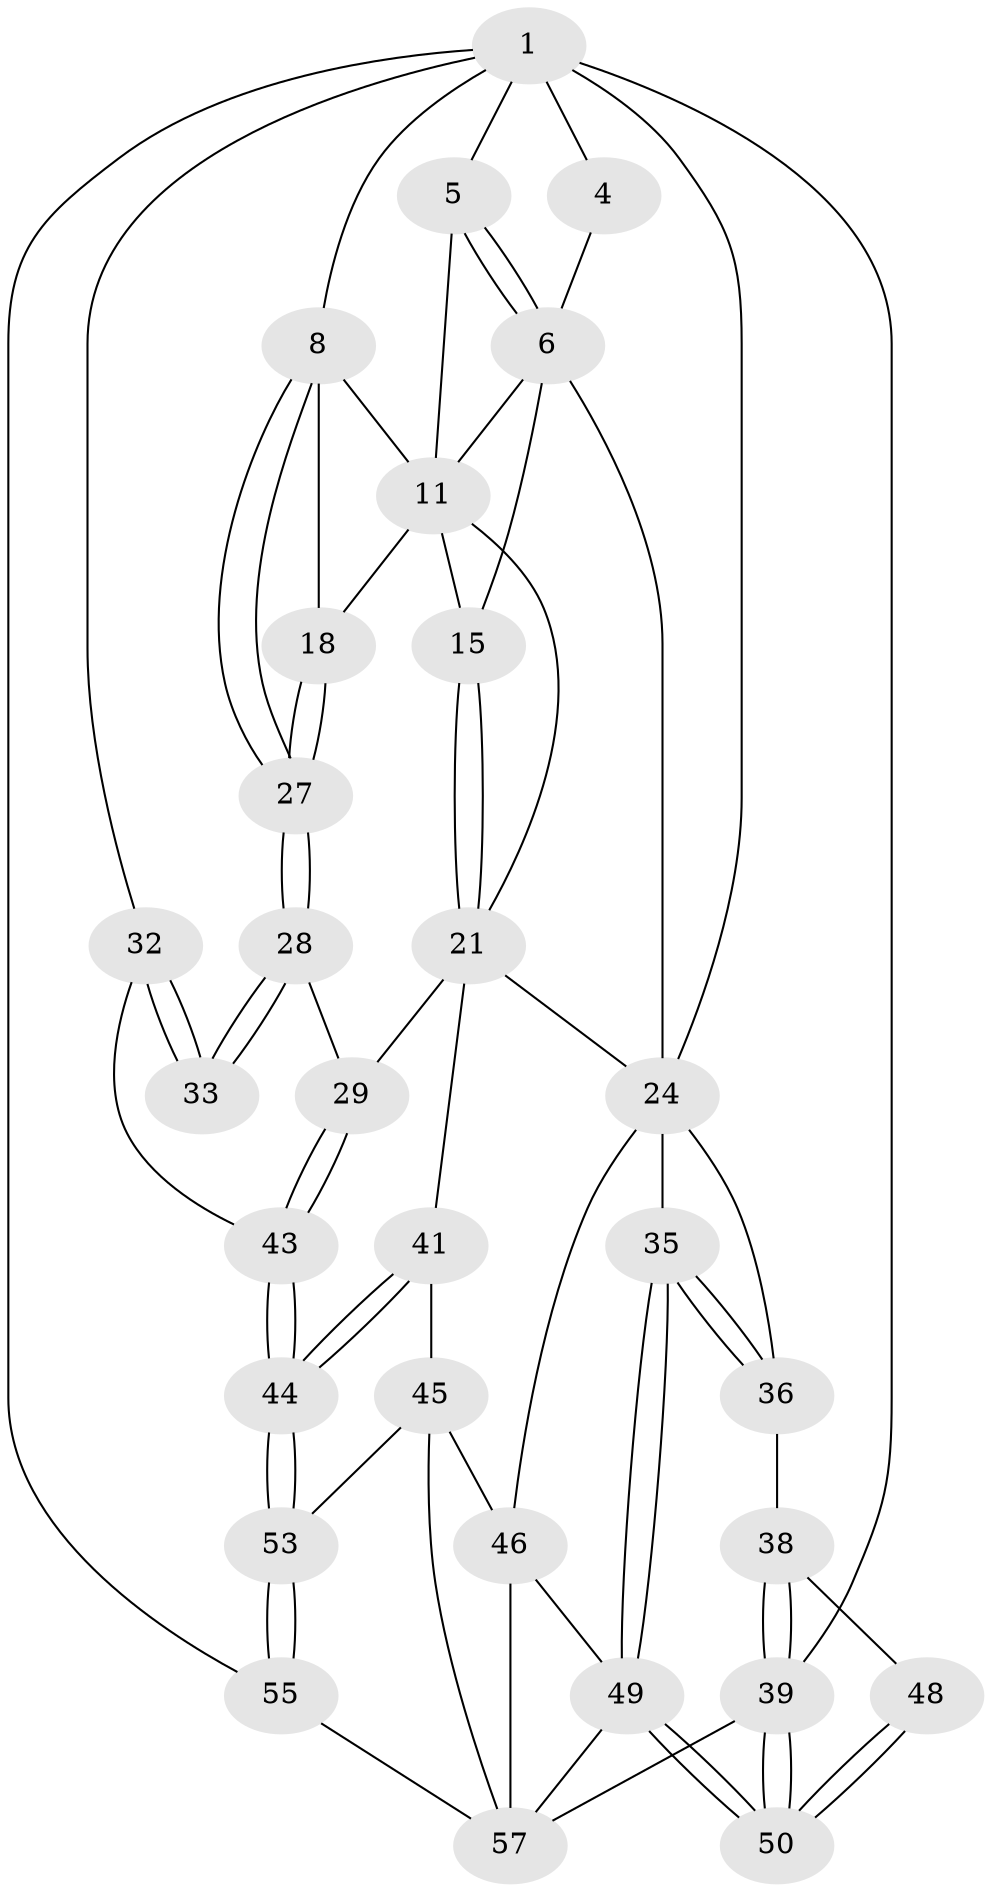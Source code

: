 // original degree distribution, {3: 0.05, 5: 0.5166666666666667, 6: 0.21666666666666667, 4: 0.21666666666666667}
// Generated by graph-tools (version 1.1) at 2025/16/03/09/25 04:16:47]
// undirected, 30 vertices, 72 edges
graph export_dot {
graph [start="1"]
  node [color=gray90,style=filled];
  1 [pos="+0.5513091828927678+0",super="+2"];
  4 [pos="+0.2332160357820737+0"];
  5 [pos="+0.5476734353500217+0"];
  6 [pos="+0.35079080582390154+0.2204490735944256",super="+13+7"];
  8 [pos="+1+0",super="+9"];
  11 [pos="+0.6858436718411962+0.10520681567849495",super="+12+14"];
  15 [pos="+0.6316807051569086+0.2619544221600048"];
  18 [pos="+0.8548869882300653+0.33083779505928923",super="+19"];
  21 [pos="+0.6605247437240604+0.41943325785565916",super="+22"];
  24 [pos="+0.3674128821072906+0.4309191696078028",super="+25+34"];
  27 [pos="+1+0.3823023953047988"];
  28 [pos="+1+0.44298322880025565"];
  29 [pos="+0.7507708908458046+0.5427771480547061"];
  32 [pos="+1+1",super="+52"];
  33 [pos="+1+0.48423276735027826"];
  35 [pos="+0.23681086403525575+0.5419515924164541"];
  36 [pos="+0.18635910562454228+0.5374806348788398",super="+37"];
  38 [pos="+0+0.6529521740432719"];
  39 [pos="+0+0.8674339098008372",super="+40"];
  41 [pos="+0.596696746324541+0.7355069575500769",super="+42"];
  43 [pos="+0.8011077793586503+0.720543170747926"];
  44 [pos="+0.7713400785245353+0.759144477085748"];
  45 [pos="+0.5331371212574147+0.7755826160375228",super="+54"];
  46 [pos="+0.4401998722379318+0.7861665791898628",super="+56+47"];
  48 [pos="+0.17661686489541012+0.5413313743357636"];
  49 [pos="+0.14581351784958183+0.8079830219136128",super="+51"];
  50 [pos="+0+0.8217966152812787"];
  53 [pos="+0.8173948878241776+1"];
  55 [pos="+0.8350047683804659+1"];
  57 [pos="+0.20549522404828116+0.8547206874287441",super="+59"];
  1 -- 5;
  1 -- 32;
  1 -- 4;
  1 -- 55;
  1 -- 8;
  1 -- 39 [weight=2];
  1 -- 24;
  4 -- 6;
  5 -- 6;
  5 -- 6;
  5 -- 11;
  6 -- 15;
  6 -- 11;
  6 -- 24;
  8 -- 27;
  8 -- 27;
  8 -- 18 [weight=2];
  8 -- 11 [weight=2];
  11 -- 21;
  11 -- 15;
  11 -- 18;
  15 -- 21;
  15 -- 21;
  18 -- 27;
  18 -- 27;
  21 -- 24;
  21 -- 41 [weight=2];
  21 -- 29;
  24 -- 36;
  24 -- 35;
  24 -- 46;
  27 -- 28;
  27 -- 28;
  28 -- 29;
  28 -- 33;
  28 -- 33;
  29 -- 43;
  29 -- 43;
  32 -- 33 [weight=2];
  32 -- 33;
  32 -- 43;
  35 -- 36;
  35 -- 36;
  35 -- 49;
  35 -- 49;
  36 -- 38;
  38 -- 39;
  38 -- 39;
  38 -- 48;
  39 -- 50;
  39 -- 50;
  39 -- 57;
  41 -- 44;
  41 -- 44;
  41 -- 45;
  43 -- 44;
  43 -- 44;
  44 -- 53;
  44 -- 53;
  45 -- 46 [weight=2];
  45 -- 57;
  45 -- 53;
  46 -- 57;
  46 -- 49;
  48 -- 50;
  48 -- 50;
  49 -- 50;
  49 -- 50;
  49 -- 57;
  53 -- 55;
  53 -- 55;
  55 -- 57;
}

